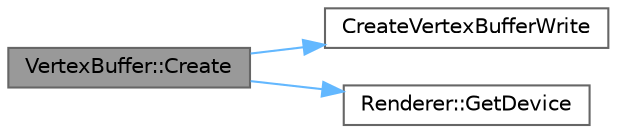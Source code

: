 digraph "VertexBuffer::Create"
{
 // LATEX_PDF_SIZE
  bgcolor="transparent";
  edge [fontname=Helvetica,fontsize=10,labelfontname=Helvetica,labelfontsize=10];
  node [fontname=Helvetica,fontsize=10,shape=box,height=0.2,width=0.4];
  rankdir="LR";
  Node1 [id="Node000001",label="VertexBuffer::Create",height=0.2,width=0.4,color="gray40", fillcolor="grey60", style="filled", fontcolor="black",tooltip=" "];
  Node1 -> Node2 [id="edge3_Node000001_Node000002",color="steelblue1",style="solid",tooltip=" "];
  Node2 [id="Node000002",label="CreateVertexBufferWrite",height=0.2,width=0.4,color="grey40", fillcolor="white", style="filled",URL="$dx11helper_8cpp.html#a95b082e67794f996ed8b41c83046e4d5",tooltip=" "];
  Node1 -> Node3 [id="edge4_Node000001_Node000003",color="steelblue1",style="solid",tooltip=" "];
  Node3 [id="Node000003",label="Renderer::GetDevice",height=0.2,width=0.4,color="grey40", fillcolor="white", style="filled",URL="$class_renderer.html#a8a4db5c7c4741070e75fe73fbd5a97fc",tooltip=" "];
}
